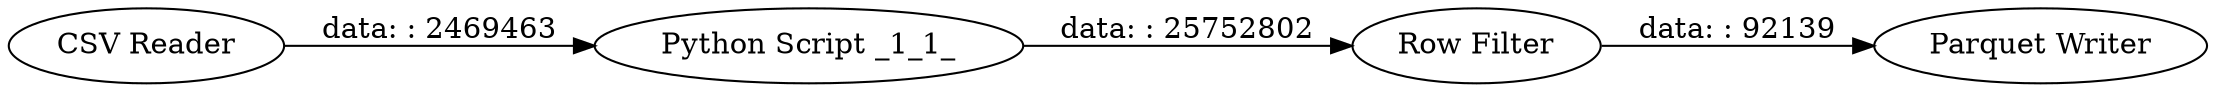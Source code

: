 digraph {
	"-3910888495429701385_1" [label="CSV Reader"]
	"-3910888495429701385_3" [label="Parquet Writer"]
	"-3910888495429701385_4" [label="Row Filter"]
	"-3910888495429701385_2" [label="Python Script _1_1_"]
	"-3910888495429701385_1" -> "-3910888495429701385_2" [label="data: : 2469463"]
	"-3910888495429701385_4" -> "-3910888495429701385_3" [label="data: : 92139"]
	"-3910888495429701385_2" -> "-3910888495429701385_4" [label="data: : 25752802"]
	rankdir=LR
}
